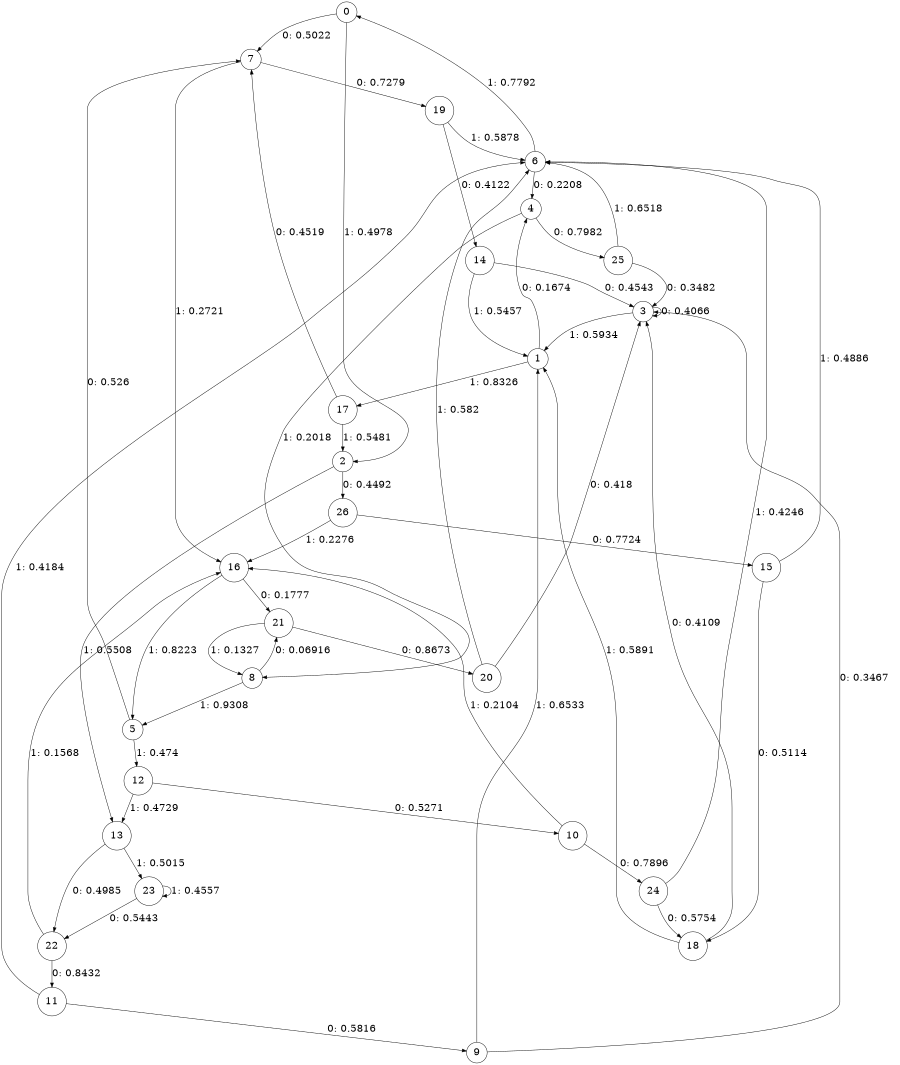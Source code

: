digraph "ch33faceL7" {
size = "6,8.5";
ratio = "fill";
node [shape = circle];
node [fontsize = 24];
edge [fontsize = 24];
0 -> 7 [label = "0: 0.5022   "];
0 -> 2 [label = "1: 0.4978   "];
1 -> 4 [label = "0: 0.1674   "];
1 -> 17 [label = "1: 0.8326   "];
2 -> 26 [label = "0: 0.4492   "];
2 -> 13 [label = "1: 0.5508   "];
3 -> 3 [label = "0: 0.4066   "];
3 -> 1 [label = "1: 0.5934   "];
4 -> 25 [label = "0: 0.7982   "];
4 -> 8 [label = "1: 0.2018   "];
5 -> 7 [label = "0: 0.526    "];
5 -> 12 [label = "1: 0.474    "];
6 -> 4 [label = "0: 0.2208   "];
6 -> 0 [label = "1: 0.7792   "];
7 -> 19 [label = "0: 0.7279   "];
7 -> 16 [label = "1: 0.2721   "];
8 -> 21 [label = "0: 0.06916  "];
8 -> 5 [label = "1: 0.9308   "];
9 -> 3 [label = "0: 0.3467   "];
9 -> 1 [label = "1: 0.6533   "];
10 -> 24 [label = "0: 0.7896   "];
10 -> 16 [label = "1: 0.2104   "];
11 -> 9 [label = "0: 0.5816   "];
11 -> 6 [label = "1: 0.4184   "];
12 -> 10 [label = "0: 0.5271   "];
12 -> 13 [label = "1: 0.4729   "];
13 -> 22 [label = "0: 0.4985   "];
13 -> 23 [label = "1: 0.5015   "];
14 -> 3 [label = "0: 0.4543   "];
14 -> 1 [label = "1: 0.5457   "];
15 -> 18 [label = "0: 0.5114   "];
15 -> 6 [label = "1: 0.4886   "];
16 -> 21 [label = "0: 0.1777   "];
16 -> 5 [label = "1: 0.8223   "];
17 -> 7 [label = "0: 0.4519   "];
17 -> 2 [label = "1: 0.5481   "];
18 -> 3 [label = "0: 0.4109   "];
18 -> 1 [label = "1: 0.5891   "];
19 -> 14 [label = "0: 0.4122   "];
19 -> 6 [label = "1: 0.5878   "];
20 -> 3 [label = "0: 0.418    "];
20 -> 6 [label = "1: 0.582    "];
21 -> 20 [label = "0: 0.8673   "];
21 -> 8 [label = "1: 0.1327   "];
22 -> 11 [label = "0: 0.8432   "];
22 -> 16 [label = "1: 0.1568   "];
23 -> 22 [label = "0: 0.5443   "];
23 -> 23 [label = "1: 0.4557   "];
24 -> 18 [label = "0: 0.5754   "];
24 -> 6 [label = "1: 0.4246   "];
25 -> 3 [label = "0: 0.3482   "];
25 -> 6 [label = "1: 0.6518   "];
26 -> 15 [label = "0: 0.7724   "];
26 -> 16 [label = "1: 0.2276   "];
}